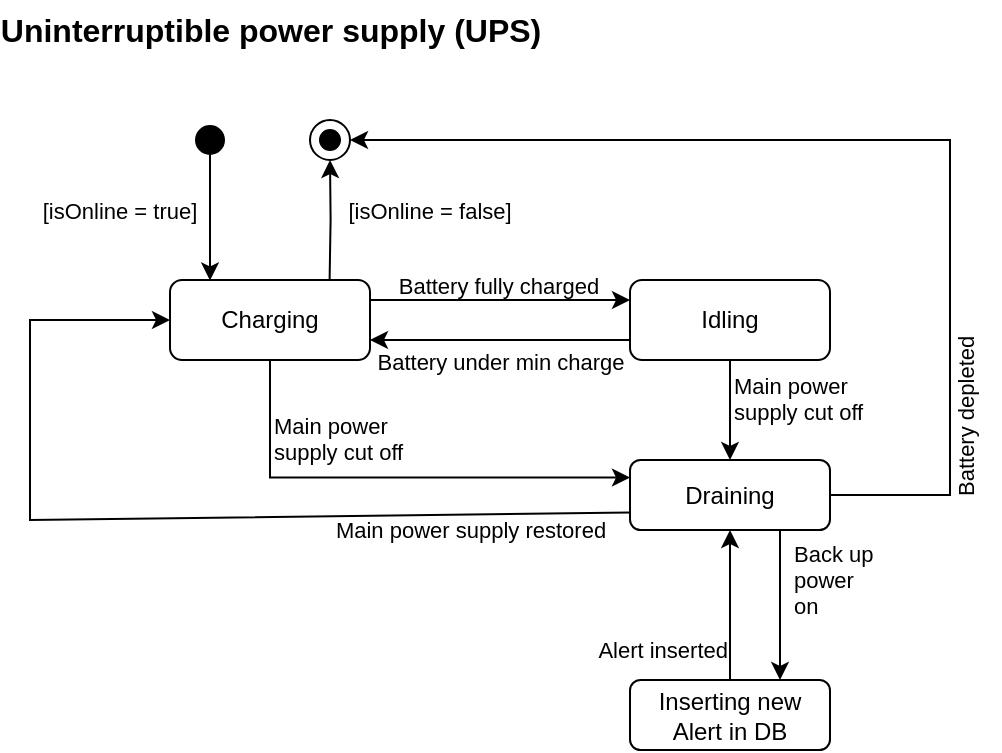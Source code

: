 <mxfile version="24.2.1" type="device">
  <diagram name="Page-1" id="mtAr_mu7G6u2_z8CVEQU">
    <mxGraphModel dx="1403" dy="507" grid="1" gridSize="10" guides="1" tooltips="1" connect="1" arrows="1" fold="1" page="1" pageScale="1" pageWidth="827" pageHeight="1169" math="0" shadow="0">
      <root>
        <mxCell id="0" />
        <mxCell id="1" parent="0" />
        <mxCell id="e3sRT_NtdZ0zjib1vqxx-1" value="" style="ellipse;whiteSpace=wrap;html=1;aspect=fixed;" parent="1" vertex="1">
          <mxGeometry x="260" y="520" width="20" height="20" as="geometry" />
        </mxCell>
        <mxCell id="e3sRT_NtdZ0zjib1vqxx-2" value="" style="ellipse;whiteSpace=wrap;html=1;aspect=fixed;labelBackgroundColor=#000000;fillColor=#000000;" parent="1" vertex="1">
          <mxGeometry x="265" y="525" width="10" height="10" as="geometry" />
        </mxCell>
        <mxCell id="e3sRT_NtdZ0zjib1vqxx-3" style="edgeStyle=orthogonalEdgeStyle;rounded=0;orthogonalLoop=1;jettySize=auto;html=1;exitX=0.898;exitY=-0.006;exitDx=0;exitDy=0;entryX=0.5;entryY=1;entryDx=0;entryDy=0;exitPerimeter=0;" parent="1" target="e3sRT_NtdZ0zjib1vqxx-1" edge="1">
          <mxGeometry relative="1" as="geometry">
            <mxPoint x="269.8" y="600.0" as="sourcePoint" />
          </mxGeometry>
        </mxCell>
        <mxCell id="IsBbG6u886mkhI8KnNi0-12" style="edgeStyle=orthogonalEdgeStyle;rounded=0;orthogonalLoop=1;jettySize=auto;html=1;entryX=0;entryY=0.5;entryDx=0;entryDy=0;" parent="1" edge="1">
          <mxGeometry relative="1" as="geometry">
            <mxPoint x="290" y="610" as="sourcePoint" />
            <mxPoint x="420" y="610" as="targetPoint" />
          </mxGeometry>
        </mxCell>
        <mxCell id="IsBbG6u886mkhI8KnNi0-16" style="edgeStyle=orthogonalEdgeStyle;rounded=0;orthogonalLoop=1;jettySize=auto;html=1;entryX=0;entryY=0.25;entryDx=0;entryDy=0;exitX=0.5;exitY=1;exitDx=0;exitDy=0;" parent="1" source="e3sRT_NtdZ0zjib1vqxx-5" target="e3sRT_NtdZ0zjib1vqxx-45" edge="1">
          <mxGeometry relative="1" as="geometry">
            <Array as="points">
              <mxPoint x="240" y="699" />
            </Array>
          </mxGeometry>
        </mxCell>
        <mxCell id="e3sRT_NtdZ0zjib1vqxx-5" value="Charging" style="rounded=1;whiteSpace=wrap;html=1;" parent="1" vertex="1">
          <mxGeometry x="190" y="600" width="100" height="40" as="geometry" />
        </mxCell>
        <mxCell id="e3sRT_NtdZ0zjib1vqxx-6" value="" style="html=1;verticalAlign=bottom;startArrow=oval;startFill=1;endArrow=classic;startSize=14;curved=0;rounded=0;endFill=1;" parent="1" edge="1">
          <mxGeometry width="60" relative="1" as="geometry">
            <mxPoint x="210" y="530" as="sourcePoint" />
            <mxPoint x="210" y="600.24" as="targetPoint" />
          </mxGeometry>
        </mxCell>
        <mxCell id="e3sRT_NtdZ0zjib1vqxx-7" value="[isOnline = true]" style="text;align=center;verticalAlign=middle;resizable=0;points=[];autosize=1;strokeColor=none;fillColor=none;fontSize=11;" parent="1" vertex="1">
          <mxGeometry x="115" y="550" width="100" height="30" as="geometry" />
        </mxCell>
        <mxCell id="e3sRT_NtdZ0zjib1vqxx-8" value="[isOnline = false]" style="text;align=center;verticalAlign=middle;resizable=0;points=[];autosize=1;strokeColor=none;fillColor=none;fontSize=11;" parent="1" vertex="1">
          <mxGeometry x="265" y="550" width="110" height="30" as="geometry" />
        </mxCell>
        <mxCell id="e3sRT_NtdZ0zjib1vqxx-15" value="&lt;div style=&quot;font-size: 11px;&quot;&gt;Back up&lt;/div&gt;&lt;div style=&quot;font-size: 11px;&quot;&gt;power&lt;/div&gt;&lt;div style=&quot;font-size: 11px;&quot;&gt;on&lt;/div&gt;" style="text;html=1;align=left;verticalAlign=middle;resizable=0;points=[];autosize=1;strokeColor=none;fillColor=none;fontSize=11;" parent="1" vertex="1">
          <mxGeometry x="500" y="725" width="60" height="50" as="geometry" />
        </mxCell>
        <mxCell id="e3sRT_NtdZ0zjib1vqxx-21" value="Uninterruptible power supply (UPS)" style="text;html=1;align=center;verticalAlign=middle;resizable=0;points=[];autosize=1;strokeColor=none;fillColor=none;fontStyle=1;fontSize=16;" parent="1" vertex="1">
          <mxGeometry x="105" y="460" width="270" height="30" as="geometry" />
        </mxCell>
        <mxCell id="e3sRT_NtdZ0zjib1vqxx-31" value="Main power&amp;nbsp;&lt;div&gt;supply cut off&lt;/div&gt;" style="text;html=1;align=left;verticalAlign=top;resizable=0;points=[];autosize=1;strokeColor=none;fillColor=none;fontSize=11;" parent="1" vertex="1">
          <mxGeometry x="470" y="640" width="90" height="40" as="geometry" />
        </mxCell>
        <mxCell id="IsBbG6u886mkhI8KnNi0-5" style="edgeStyle=orthogonalEdgeStyle;rounded=0;orthogonalLoop=1;jettySize=auto;html=1;exitX=0.5;exitY=0;exitDx=0;exitDy=0;entryX=0.5;entryY=1;entryDx=0;entryDy=0;" parent="1" source="e3sRT_NtdZ0zjib1vqxx-36" target="e3sRT_NtdZ0zjib1vqxx-45" edge="1">
          <mxGeometry relative="1" as="geometry" />
        </mxCell>
        <mxCell id="e3sRT_NtdZ0zjib1vqxx-36" value="Inserting new Alert in DB" style="rounded=1;whiteSpace=wrap;html=1;" parent="1" vertex="1">
          <mxGeometry x="420" y="800" width="100" height="35" as="geometry" />
        </mxCell>
        <mxCell id="IsBbG6u886mkhI8KnNi0-3" value="" style="edgeStyle=orthogonalEdgeStyle;rounded=0;orthogonalLoop=1;jettySize=auto;html=1;exitX=0.75;exitY=1;exitDx=0;exitDy=0;entryX=0.75;entryY=0;entryDx=0;entryDy=0;" parent="1" source="e3sRT_NtdZ0zjib1vqxx-45" target="e3sRT_NtdZ0zjib1vqxx-36" edge="1">
          <mxGeometry relative="1" as="geometry" />
        </mxCell>
        <mxCell id="e3sRT_NtdZ0zjib1vqxx-45" value="Draining" style="rounded=1;whiteSpace=wrap;html=1;" parent="1" vertex="1">
          <mxGeometry x="420" y="690" width="100" height="35" as="geometry" />
        </mxCell>
        <mxCell id="e3sRT_NtdZ0zjib1vqxx-51" style="rounded=0;orthogonalLoop=1;jettySize=auto;html=1;entryX=0;entryY=0.5;entryDx=0;entryDy=0;exitX=0;exitY=0.75;exitDx=0;exitDy=0;" parent="1" source="e3sRT_NtdZ0zjib1vqxx-45" target="e3sRT_NtdZ0zjib1vqxx-5" edge="1">
          <mxGeometry relative="1" as="geometry">
            <mxPoint x="420" y="900" as="sourcePoint" />
            <mxPoint x="145" y="880" as="targetPoint" />
            <Array as="points">
              <mxPoint x="120" y="720" />
              <mxPoint x="120" y="620" />
            </Array>
          </mxGeometry>
        </mxCell>
        <mxCell id="e3sRT_NtdZ0zjib1vqxx-52" value="Main power supply restored" style="text;html=1;align=center;verticalAlign=middle;resizable=0;points=[];autosize=1;strokeColor=none;fillColor=none;fontSize=11;rotation=0;" parent="1" vertex="1">
          <mxGeometry x="260" y="710" width="160" height="30" as="geometry" />
        </mxCell>
        <mxCell id="IsBbG6u886mkhI8KnNi0-7" style="edgeStyle=orthogonalEdgeStyle;rounded=0;orthogonalLoop=1;jettySize=auto;html=1;entryX=1;entryY=0.5;entryDx=0;entryDy=0;exitX=1;exitY=0.5;exitDx=0;exitDy=0;" parent="1" source="e3sRT_NtdZ0zjib1vqxx-45" target="e3sRT_NtdZ0zjib1vqxx-1" edge="1">
          <mxGeometry relative="1" as="geometry">
            <Array as="points">
              <mxPoint x="580" y="708" />
              <mxPoint x="580" y="530" />
            </Array>
          </mxGeometry>
        </mxCell>
        <mxCell id="IsBbG6u886mkhI8KnNi0-6" value="Alert inserted" style="text;html=1;align=right;verticalAlign=middle;resizable=0;points=[];autosize=1;strokeColor=none;fillColor=none;fontSize=11;" parent="1" vertex="1">
          <mxGeometry x="380" y="770" width="90" height="30" as="geometry" />
        </mxCell>
        <mxCell id="IsBbG6u886mkhI8KnNi0-8" value="Battery depleted" style="text;html=1;align=left;verticalAlign=top;resizable=0;points=[];autosize=1;strokeColor=none;fillColor=none;rotation=-90;fontSize=11;" parent="1" vertex="1">
          <mxGeometry x="540" y="645" width="100" height="30" as="geometry" />
        </mxCell>
        <mxCell id="IsBbG6u886mkhI8KnNi0-14" style="edgeStyle=orthogonalEdgeStyle;rounded=0;orthogonalLoop=1;jettySize=auto;html=1;entryX=0.5;entryY=0;entryDx=0;entryDy=0;" parent="1" source="IsBbG6u886mkhI8KnNi0-10" target="e3sRT_NtdZ0zjib1vqxx-45" edge="1">
          <mxGeometry relative="1" as="geometry" />
        </mxCell>
        <mxCell id="AfgXA-i-UCLUj6b9Ys00-1" style="edgeStyle=orthogonalEdgeStyle;rounded=0;orthogonalLoop=1;jettySize=auto;html=1;exitX=0;exitY=0.75;exitDx=0;exitDy=0;entryX=1;entryY=0.75;entryDx=0;entryDy=0;" edge="1" parent="1" source="IsBbG6u886mkhI8KnNi0-10" target="e3sRT_NtdZ0zjib1vqxx-5">
          <mxGeometry relative="1" as="geometry" />
        </mxCell>
        <mxCell id="IsBbG6u886mkhI8KnNi0-10" value="Idling" style="rounded=1;whiteSpace=wrap;html=1;" parent="1" vertex="1">
          <mxGeometry x="420" y="600" width="100" height="40" as="geometry" />
        </mxCell>
        <mxCell id="IsBbG6u886mkhI8KnNi0-11" value="Battery fully charged" style="text;html=1;align=center;verticalAlign=top;resizable=0;points=[];autosize=1;strokeColor=none;fillColor=none;fontSize=11;" parent="1" vertex="1">
          <mxGeometry x="293.5" y="590" width="120" height="30" as="geometry" />
        </mxCell>
        <mxCell id="IsBbG6u886mkhI8KnNi0-17" value="Main power&amp;nbsp;&lt;div&gt;supply cut off&lt;/div&gt;" style="text;html=1;align=left;verticalAlign=top;resizable=0;points=[];autosize=1;strokeColor=none;fillColor=none;fontSize=11;" parent="1" vertex="1">
          <mxGeometry x="240" y="660" width="90" height="40" as="geometry" />
        </mxCell>
        <mxCell id="AfgXA-i-UCLUj6b9Ys00-2" value="Battery under min charge" style="text;html=1;align=center;verticalAlign=bottom;resizable=0;points=[];autosize=1;strokeColor=none;fillColor=none;fontSize=11;" vertex="1" parent="1">
          <mxGeometry x="280" y="620" width="150" height="30" as="geometry" />
        </mxCell>
      </root>
    </mxGraphModel>
  </diagram>
</mxfile>
